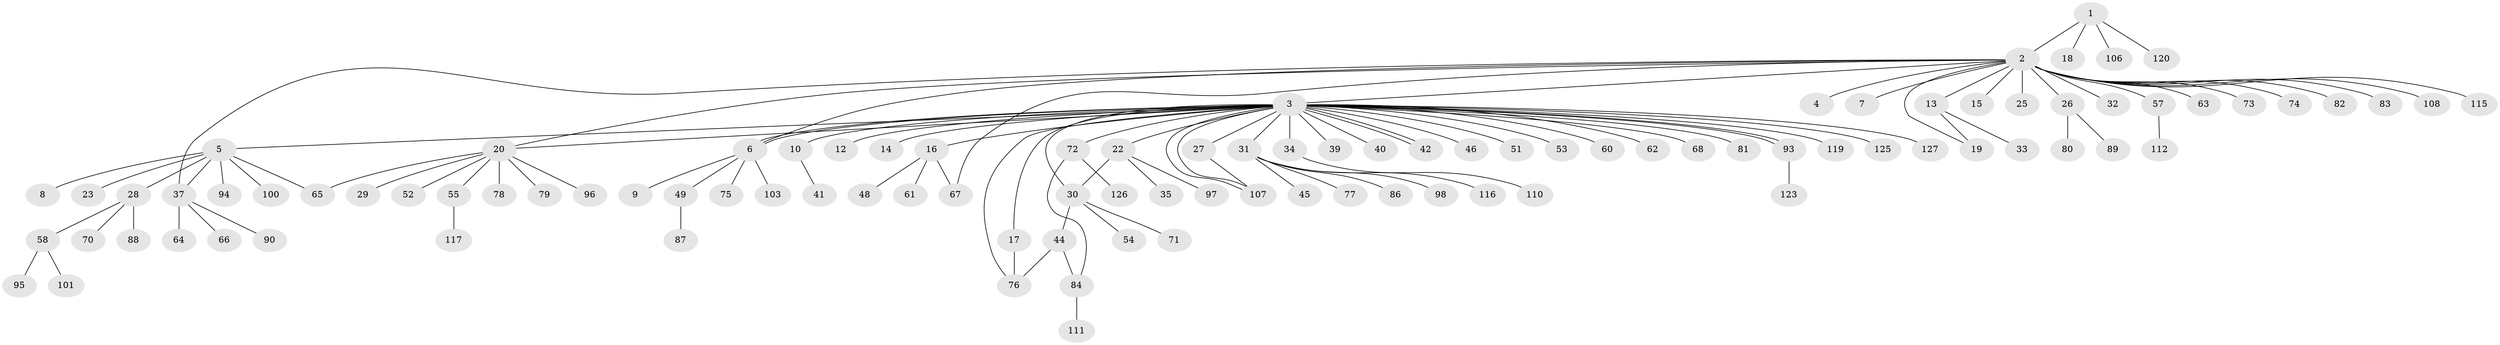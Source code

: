 // Generated by graph-tools (version 1.1) at 2025/23/03/03/25 07:23:50]
// undirected, 102 vertices, 116 edges
graph export_dot {
graph [start="1"]
  node [color=gray90,style=filled];
  1 [super="+38"];
  2 [super="+11"];
  3 [super="+24"];
  4;
  5 [super="+21"];
  6 [super="+36"];
  7;
  8;
  9;
  10;
  12;
  13;
  14;
  15;
  16 [super="+69"];
  17;
  18;
  19 [super="+102"];
  20 [super="+124"];
  22 [super="+47"];
  23;
  25;
  26 [super="+43"];
  27 [super="+56"];
  28 [super="+59"];
  29;
  30 [super="+114"];
  31 [super="+105"];
  32;
  33;
  34;
  35;
  37 [super="+50"];
  39;
  40;
  41 [super="+91"];
  42;
  44 [super="+85"];
  45 [super="+121"];
  46;
  48;
  49;
  51;
  52 [super="+118"];
  53;
  54;
  55;
  57;
  58;
  60;
  61;
  62;
  63 [super="+109"];
  64;
  65;
  66;
  67 [super="+99"];
  68;
  70;
  71;
  72 [super="+122"];
  73;
  74;
  75;
  76 [super="+92"];
  77;
  78;
  79 [super="+104"];
  80;
  81;
  82;
  83;
  84 [super="+113"];
  86;
  87;
  88;
  89;
  90;
  93;
  94;
  95;
  96;
  97;
  98;
  100;
  101;
  103;
  106;
  107;
  108;
  110;
  111;
  112;
  115;
  116;
  117;
  119;
  120;
  123;
  125;
  126;
  127;
  1 -- 2;
  1 -- 18;
  1 -- 106;
  1 -- 120;
  2 -- 3;
  2 -- 4;
  2 -- 6;
  2 -- 7;
  2 -- 13;
  2 -- 15;
  2 -- 19;
  2 -- 20;
  2 -- 25;
  2 -- 26;
  2 -- 32;
  2 -- 37;
  2 -- 57;
  2 -- 63;
  2 -- 67;
  2 -- 73;
  2 -- 74;
  2 -- 82;
  2 -- 83;
  2 -- 108;
  2 -- 115;
  3 -- 5;
  3 -- 6;
  3 -- 6;
  3 -- 10;
  3 -- 12;
  3 -- 14;
  3 -- 16;
  3 -- 17;
  3 -- 20;
  3 -- 22;
  3 -- 27;
  3 -- 31;
  3 -- 34;
  3 -- 39;
  3 -- 40;
  3 -- 42;
  3 -- 42;
  3 -- 46;
  3 -- 51;
  3 -- 53;
  3 -- 60;
  3 -- 62;
  3 -- 68;
  3 -- 76;
  3 -- 81;
  3 -- 93;
  3 -- 93;
  3 -- 107;
  3 -- 107;
  3 -- 119;
  3 -- 125;
  3 -- 127;
  3 -- 72;
  3 -- 30;
  5 -- 8;
  5 -- 28;
  5 -- 94;
  5 -- 100;
  5 -- 65;
  5 -- 37;
  5 -- 23;
  6 -- 9;
  6 -- 49;
  6 -- 75;
  6 -- 103;
  10 -- 41;
  13 -- 33;
  13 -- 19;
  16 -- 48;
  16 -- 61;
  16 -- 67;
  17 -- 76;
  20 -- 29;
  20 -- 52;
  20 -- 55;
  20 -- 65;
  20 -- 78;
  20 -- 79;
  20 -- 96;
  22 -- 30;
  22 -- 35;
  22 -- 97;
  26 -- 80;
  26 -- 89;
  27 -- 107;
  28 -- 58;
  28 -- 70;
  28 -- 88;
  30 -- 44 [weight=2];
  30 -- 54;
  30 -- 71;
  31 -- 45;
  31 -- 77;
  31 -- 86;
  31 -- 98;
  31 -- 116;
  34 -- 110;
  37 -- 66;
  37 -- 90;
  37 -- 64;
  44 -- 84;
  44 -- 76;
  49 -- 87;
  55 -- 117;
  57 -- 112;
  58 -- 95;
  58 -- 101;
  72 -- 126;
  72 -- 84;
  84 -- 111;
  93 -- 123;
}
